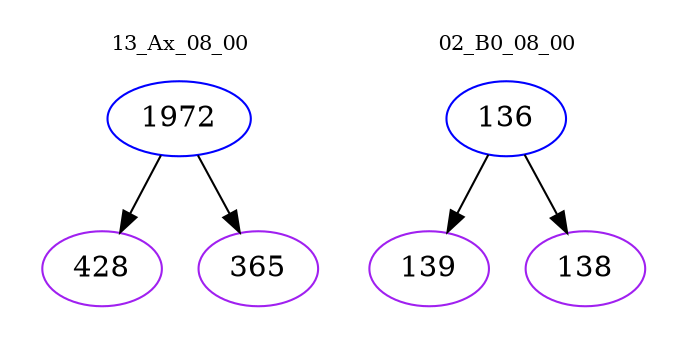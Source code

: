 digraph{
subgraph cluster_0 {
color = white
label = "13_Ax_08_00";
fontsize=10;
T0_1972 [label="1972", color="blue"]
T0_1972 -> T0_428 [color="black"]
T0_428 [label="428", color="purple"]
T0_1972 -> T0_365 [color="black"]
T0_365 [label="365", color="purple"]
}
subgraph cluster_1 {
color = white
label = "02_B0_08_00";
fontsize=10;
T1_136 [label="136", color="blue"]
T1_136 -> T1_139 [color="black"]
T1_139 [label="139", color="purple"]
T1_136 -> T1_138 [color="black"]
T1_138 [label="138", color="purple"]
}
}
